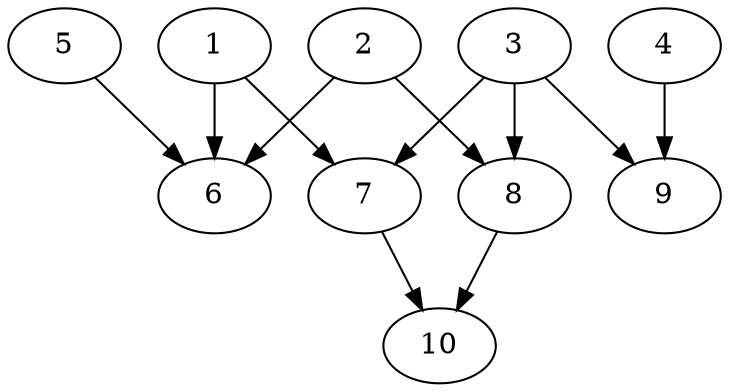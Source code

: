 // DAG automatically generated by daggen at Thu Oct  3 13:58:05 2019
// ./daggen --dot -n 10 --ccr 0.5 --fat 0.7 --regular 0.9 --density 0.5 --mindata 5242880 --maxdata 52428800 
digraph G {
  1 [size="25131008", alpha="0.17", expect_size="12565504"] 
  1 -> 6 [size ="12565504"]
  1 -> 7 [size ="12565504"]
  2 [size="78139392", alpha="0.10", expect_size="39069696"] 
  2 -> 6 [size ="39069696"]
  2 -> 8 [size ="39069696"]
  3 [size="28923904", alpha="0.03", expect_size="14461952"] 
  3 -> 7 [size ="14461952"]
  3 -> 8 [size ="14461952"]
  3 -> 9 [size ="14461952"]
  4 [size="23703552", alpha="0.09", expect_size="11851776"] 
  4 -> 9 [size ="11851776"]
  5 [size="14694400", alpha="0.16", expect_size="7347200"] 
  5 -> 6 [size ="7347200"]
  6 [size="18767872", alpha="0.11", expect_size="9383936"] 
  7 [size="29538304", alpha="0.07", expect_size="14769152"] 
  7 -> 10 [size ="14769152"]
  8 [size="68487168", alpha="0.16", expect_size="34243584"] 
  8 -> 10 [size ="34243584"]
  9 [size="61409280", alpha="0.07", expect_size="30704640"] 
  10 [size="18145280", alpha="0.16", expect_size="9072640"] 
}
